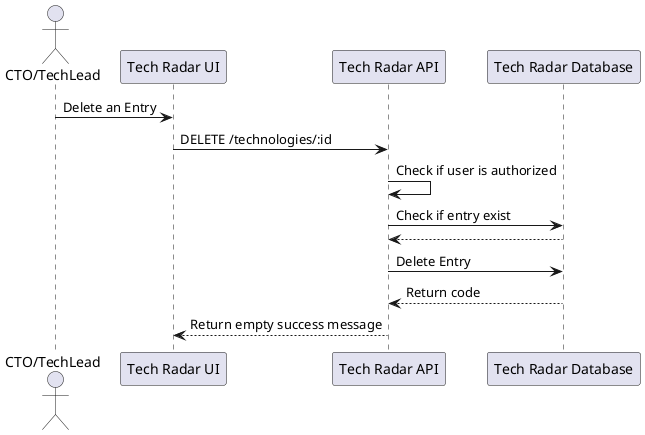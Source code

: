 @startuml
actor "CTO/TechLead"
participant "Tech Radar UI" as UI
participant "Tech Radar API" as API
participant "Tech Radar Database" as DB

"CTO/TechLead" -> UI : Delete an Entry
UI -> API : DELETE /technologies/:id
API -> API : Check if user is authorized
API -> DB : Check if entry exist
DB --> API:
API -> DB : Delete Entry
DB --> API : Return code
API --> UI : Return empty success message
@enduml